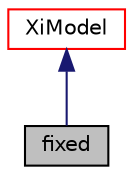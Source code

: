 digraph "fixed"
{
  bgcolor="transparent";
  edge [fontname="Helvetica",fontsize="10",labelfontname="Helvetica",labelfontsize="10"];
  node [fontname="Helvetica",fontsize="10",shape=record];
  Node1 [label="fixed",height=0.2,width=0.4,color="black", fillcolor="grey75", style="filled", fontcolor="black"];
  Node2 -> Node1 [dir="back",color="midnightblue",fontsize="10",style="solid",fontname="Helvetica"];
  Node2 [label="XiModel",height=0.2,width=0.4,color="red",URL="$a02999.html",tooltip="Base-class for all Xi models used by the b-Xi combustion model. See Technical Report SH/RE/01R for de..."];
}

